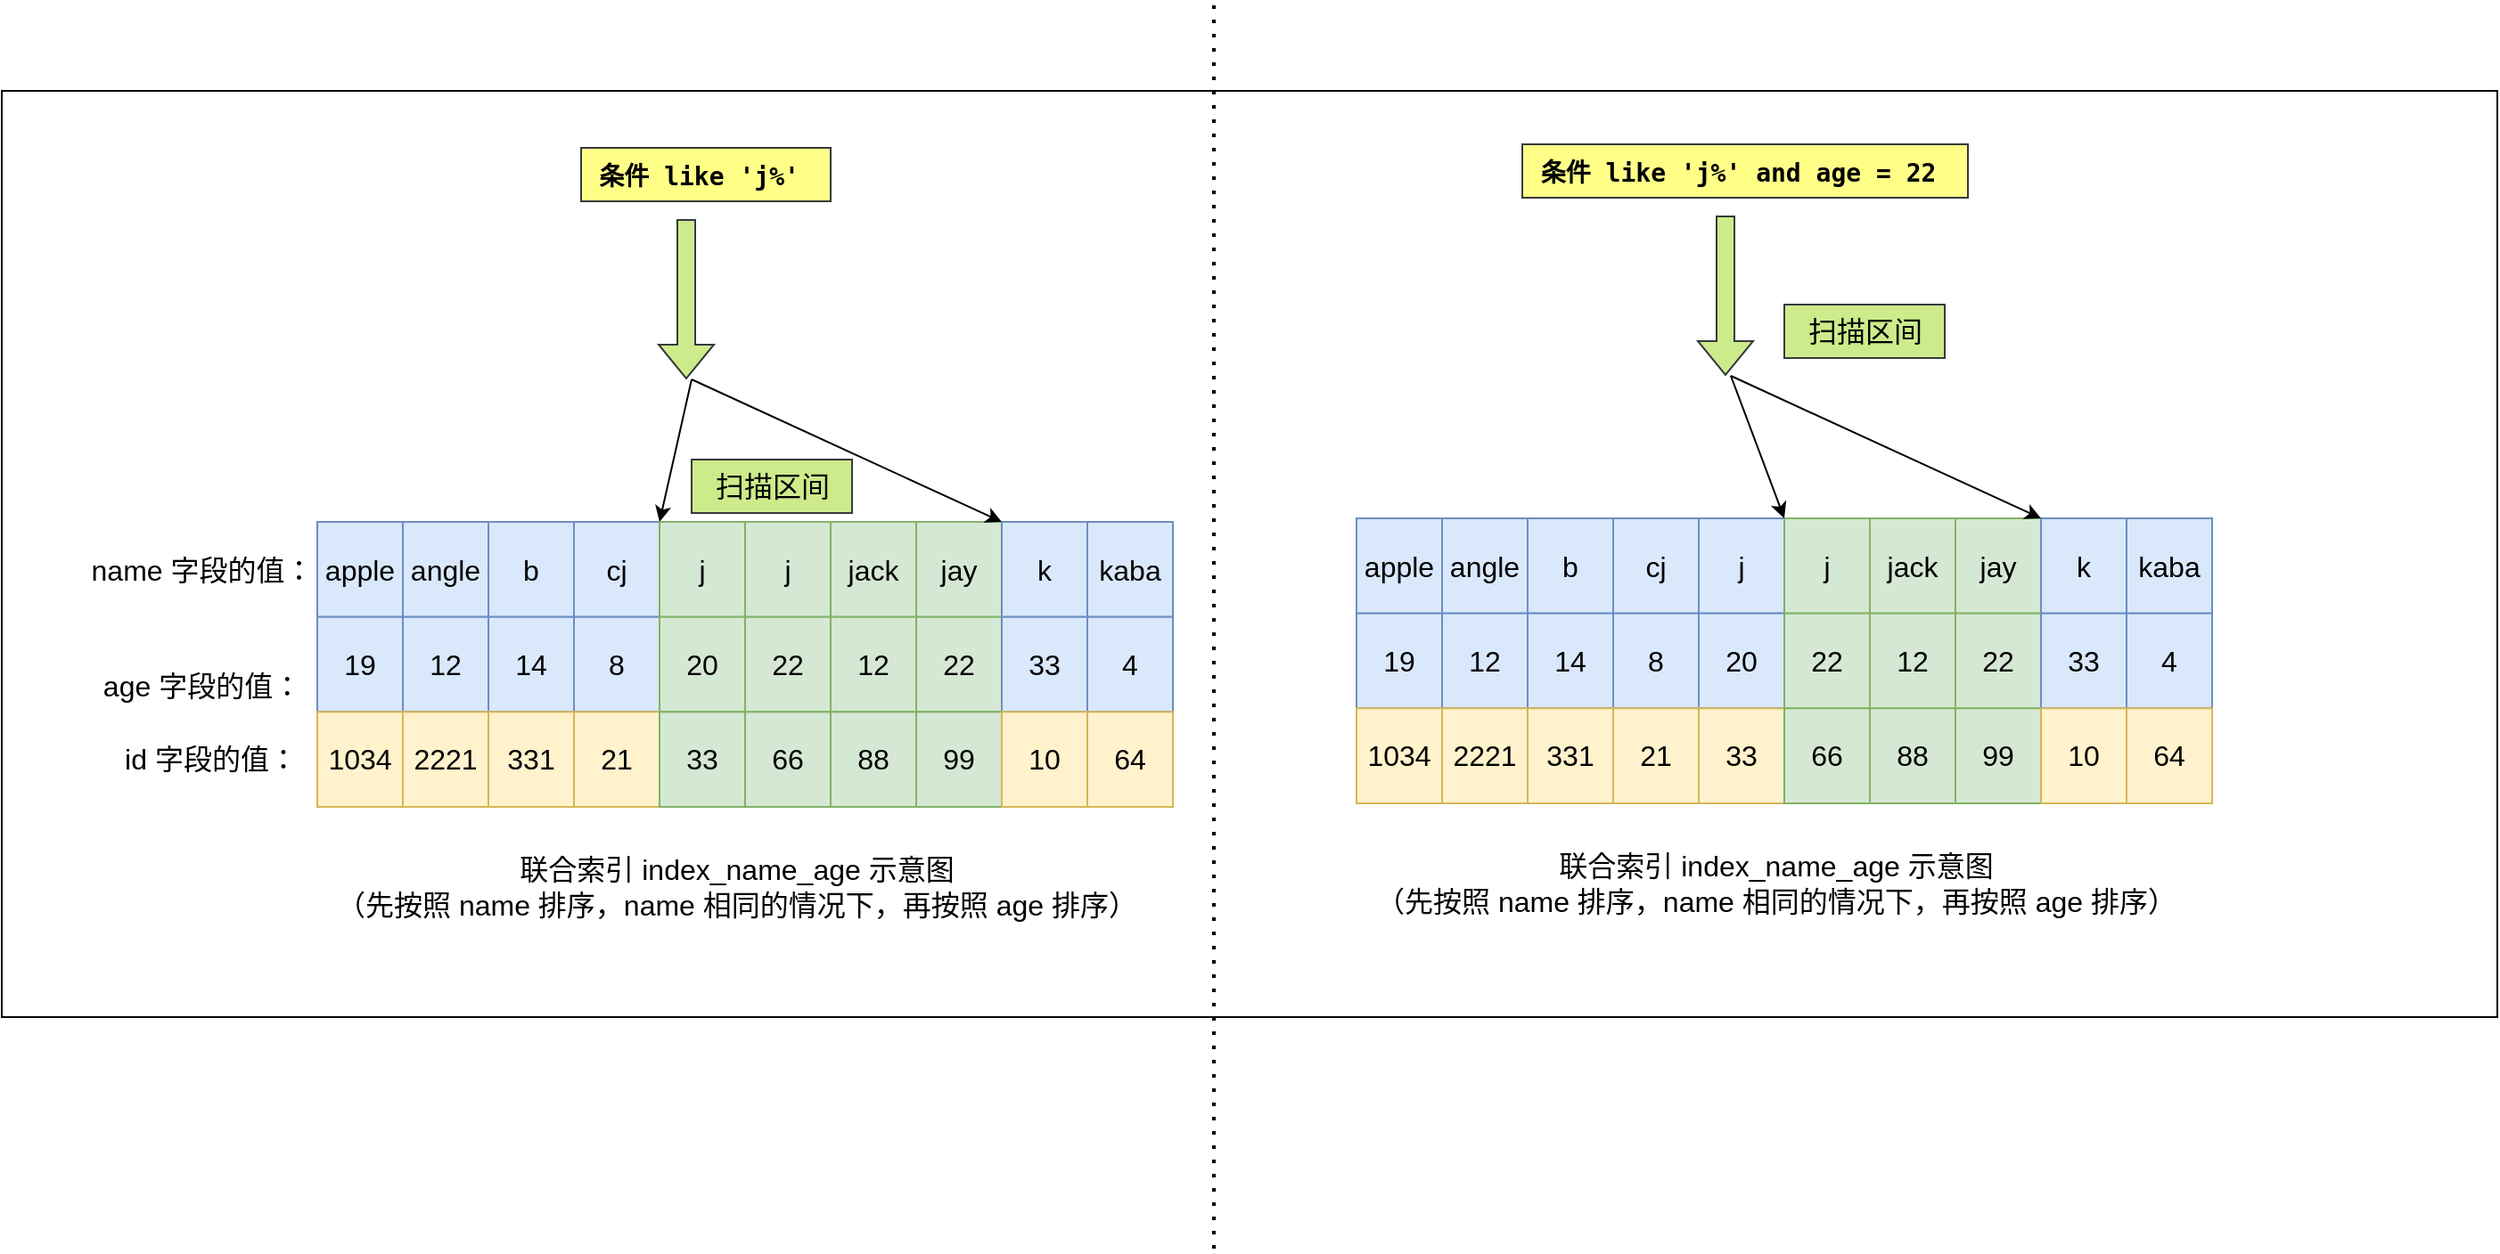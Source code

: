 <mxfile version="20.4.0" type="github">
  <diagram id="zeq-wvUPGlIo1XBanNzm" name="第 1 页">
    <mxGraphModel dx="1939" dy="1914" grid="1" gridSize="10" guides="1" tooltips="1" connect="1" arrows="1" fold="1" page="1" pageScale="1" pageWidth="827" pageHeight="1169" math="0" shadow="0">
      <root>
        <mxCell id="0" />
        <mxCell id="1" parent="0" />
        <mxCell id="HZRtcyKjz9tH65N67i6c-81" value="" style="rounded=0;whiteSpace=wrap;html=1;" vertex="1" parent="1">
          <mxGeometry x="-760" width="1400" height="520" as="geometry" />
        </mxCell>
        <mxCell id="HZRtcyKjz9tH65N67i6c-1" value="apple" style="rounded=0;whiteSpace=wrap;html=1;fontSize=16;fillColor=#dae8fc;strokeColor=#6c8ebf;" vertex="1" parent="1">
          <mxGeometry y="240" width="48" height="53.333" as="geometry" />
        </mxCell>
        <mxCell id="HZRtcyKjz9tH65N67i6c-2" value="angle" style="rounded=0;whiteSpace=wrap;html=1;fontSize=16;fillColor=#dae8fc;strokeColor=#6c8ebf;" vertex="1" parent="1">
          <mxGeometry x="48" y="240" width="48" height="53.333" as="geometry" />
        </mxCell>
        <mxCell id="HZRtcyKjz9tH65N67i6c-3" value="b" style="rounded=0;whiteSpace=wrap;html=1;fontSize=16;fillColor=#dae8fc;strokeColor=#6c8ebf;" vertex="1" parent="1">
          <mxGeometry x="96" y="240" width="48" height="53.333" as="geometry" />
        </mxCell>
        <mxCell id="HZRtcyKjz9tH65N67i6c-4" value="cj" style="rounded=0;whiteSpace=wrap;html=1;fontSize=16;fillColor=#dae8fc;strokeColor=#6c8ebf;" vertex="1" parent="1">
          <mxGeometry x="144" y="240" width="48" height="53.333" as="geometry" />
        </mxCell>
        <mxCell id="HZRtcyKjz9tH65N67i6c-5" value="j" style="rounded=0;whiteSpace=wrap;html=1;fontSize=16;fillColor=#dae8fc;strokeColor=#6c8ebf;" vertex="1" parent="1">
          <mxGeometry x="192" y="240" width="48" height="53.333" as="geometry" />
        </mxCell>
        <mxCell id="HZRtcyKjz9tH65N67i6c-6" value="j" style="rounded=0;whiteSpace=wrap;html=1;fontSize=16;fillColor=#d5e8d4;strokeColor=#82b366;" vertex="1" parent="1">
          <mxGeometry x="240" y="240" width="48" height="53.333" as="geometry" />
        </mxCell>
        <mxCell id="HZRtcyKjz9tH65N67i6c-7" value="jack" style="rounded=0;whiteSpace=wrap;html=1;fontSize=16;fillColor=#d5e8d4;strokeColor=#82b366;" vertex="1" parent="1">
          <mxGeometry x="288" y="240" width="48" height="53.333" as="geometry" />
        </mxCell>
        <mxCell id="HZRtcyKjz9tH65N67i6c-8" value="jay" style="rounded=0;whiteSpace=wrap;html=1;fontSize=16;fillColor=#d5e8d4;strokeColor=#82b366;" vertex="1" parent="1">
          <mxGeometry x="336" y="240" width="48" height="53.333" as="geometry" />
        </mxCell>
        <mxCell id="HZRtcyKjz9tH65N67i6c-9" value="k" style="rounded=0;whiteSpace=wrap;html=1;fontSize=16;fillColor=#dae8fc;strokeColor=#6c8ebf;" vertex="1" parent="1">
          <mxGeometry x="384" y="240" width="48" height="53.333" as="geometry" />
        </mxCell>
        <mxCell id="HZRtcyKjz9tH65N67i6c-10" value="kaba" style="rounded=0;whiteSpace=wrap;html=1;fontSize=16;fillColor=#dae8fc;strokeColor=#6c8ebf;" vertex="1" parent="1">
          <mxGeometry x="432" y="240" width="48" height="53.333" as="geometry" />
        </mxCell>
        <mxCell id="HZRtcyKjz9tH65N67i6c-11" value="19" style="rounded=0;whiteSpace=wrap;html=1;fontSize=16;fillColor=#dae8fc;strokeColor=#6c8ebf;" vertex="1" parent="1">
          <mxGeometry y="293.333" width="48" height="53.333" as="geometry" />
        </mxCell>
        <mxCell id="HZRtcyKjz9tH65N67i6c-12" value="12" style="rounded=0;whiteSpace=wrap;html=1;fontSize=16;fillColor=#dae8fc;strokeColor=#6c8ebf;" vertex="1" parent="1">
          <mxGeometry x="48" y="293.333" width="48" height="53.333" as="geometry" />
        </mxCell>
        <mxCell id="HZRtcyKjz9tH65N67i6c-13" value="14" style="rounded=0;whiteSpace=wrap;html=1;fontSize=16;fillColor=#dae8fc;strokeColor=#6c8ebf;" vertex="1" parent="1">
          <mxGeometry x="96" y="293.333" width="48" height="53.333" as="geometry" />
        </mxCell>
        <mxCell id="HZRtcyKjz9tH65N67i6c-14" value="8" style="rounded=0;whiteSpace=wrap;html=1;fontSize=16;fillColor=#dae8fc;strokeColor=#6c8ebf;" vertex="1" parent="1">
          <mxGeometry x="144" y="293.333" width="48" height="53.333" as="geometry" />
        </mxCell>
        <mxCell id="HZRtcyKjz9tH65N67i6c-15" value="20" style="rounded=0;whiteSpace=wrap;html=1;fontSize=16;fillColor=#dae8fc;strokeColor=#6c8ebf;" vertex="1" parent="1">
          <mxGeometry x="192" y="293.333" width="48" height="53.333" as="geometry" />
        </mxCell>
        <mxCell id="HZRtcyKjz9tH65N67i6c-16" value="22" style="rounded=0;whiteSpace=wrap;html=1;fontSize=16;fillColor=#d5e8d4;strokeColor=#82b366;" vertex="1" parent="1">
          <mxGeometry x="240" y="293.333" width="48" height="53.333" as="geometry" />
        </mxCell>
        <mxCell id="HZRtcyKjz9tH65N67i6c-17" value="12" style="rounded=0;whiteSpace=wrap;html=1;fontSize=16;fillColor=#d5e8d4;strokeColor=#82b366;" vertex="1" parent="1">
          <mxGeometry x="288" y="293.333" width="48" height="53.333" as="geometry" />
        </mxCell>
        <mxCell id="HZRtcyKjz9tH65N67i6c-18" value="22" style="rounded=0;whiteSpace=wrap;html=1;fontSize=16;fillColor=#d5e8d4;strokeColor=#82b366;" vertex="1" parent="1">
          <mxGeometry x="336" y="293.333" width="48" height="53.333" as="geometry" />
        </mxCell>
        <mxCell id="HZRtcyKjz9tH65N67i6c-19" value="33" style="rounded=0;whiteSpace=wrap;html=1;fontSize=16;fillColor=#dae8fc;strokeColor=#6c8ebf;" vertex="1" parent="1">
          <mxGeometry x="384" y="293.333" width="48" height="53.333" as="geometry" />
        </mxCell>
        <mxCell id="HZRtcyKjz9tH65N67i6c-20" value="4" style="rounded=0;whiteSpace=wrap;html=1;fontSize=16;fillColor=#dae8fc;strokeColor=#6c8ebf;" vertex="1" parent="1">
          <mxGeometry x="432" y="293.333" width="48" height="53.333" as="geometry" />
        </mxCell>
        <mxCell id="HZRtcyKjz9tH65N67i6c-21" value="1034" style="rounded=0;whiteSpace=wrap;html=1;fontSize=16;fillColor=#fff2cc;strokeColor=#d6b656;" vertex="1" parent="1">
          <mxGeometry y="346.667" width="48" height="53.333" as="geometry" />
        </mxCell>
        <mxCell id="HZRtcyKjz9tH65N67i6c-22" value="2221" style="rounded=0;whiteSpace=wrap;html=1;fontSize=16;fillColor=#fff2cc;strokeColor=#d6b656;" vertex="1" parent="1">
          <mxGeometry x="48" y="346.667" width="48" height="53.333" as="geometry" />
        </mxCell>
        <mxCell id="HZRtcyKjz9tH65N67i6c-23" value="331" style="rounded=0;whiteSpace=wrap;html=1;fontSize=16;fillColor=#fff2cc;strokeColor=#d6b656;" vertex="1" parent="1">
          <mxGeometry x="96" y="346.667" width="48" height="53.333" as="geometry" />
        </mxCell>
        <mxCell id="HZRtcyKjz9tH65N67i6c-24" value="21" style="rounded=0;whiteSpace=wrap;html=1;fontSize=16;fillColor=#fff2cc;strokeColor=#d6b656;" vertex="1" parent="1">
          <mxGeometry x="144" y="346.667" width="48" height="53.333" as="geometry" />
        </mxCell>
        <mxCell id="HZRtcyKjz9tH65N67i6c-25" value="33" style="rounded=0;whiteSpace=wrap;html=1;fontSize=16;fillColor=#fff2cc;strokeColor=#d6b656;" vertex="1" parent="1">
          <mxGeometry x="192" y="346.667" width="48" height="53.333" as="geometry" />
        </mxCell>
        <mxCell id="HZRtcyKjz9tH65N67i6c-26" value="66" style="rounded=0;whiteSpace=wrap;html=1;fontSize=16;fillColor=#d5e8d4;strokeColor=#82b366;" vertex="1" parent="1">
          <mxGeometry x="240" y="346.667" width="48" height="53.333" as="geometry" />
        </mxCell>
        <mxCell id="HZRtcyKjz9tH65N67i6c-27" value="88" style="rounded=0;whiteSpace=wrap;html=1;fontSize=16;fillColor=#d5e8d4;strokeColor=#82b366;" vertex="1" parent="1">
          <mxGeometry x="288" y="346.667" width="48" height="53.333" as="geometry" />
        </mxCell>
        <mxCell id="HZRtcyKjz9tH65N67i6c-28" value="99" style="rounded=0;whiteSpace=wrap;html=1;fontSize=16;fillColor=#d5e8d4;strokeColor=#82b366;" vertex="1" parent="1">
          <mxGeometry x="336" y="346.667" width="48" height="53.333" as="geometry" />
        </mxCell>
        <mxCell id="HZRtcyKjz9tH65N67i6c-29" value="10" style="rounded=0;whiteSpace=wrap;html=1;fontSize=16;fillColor=#fff2cc;strokeColor=#d6b656;" vertex="1" parent="1">
          <mxGeometry x="384" y="346.667" width="48" height="53.333" as="geometry" />
        </mxCell>
        <mxCell id="HZRtcyKjz9tH65N67i6c-30" value="64" style="rounded=0;whiteSpace=wrap;html=1;fontSize=16;fillColor=#fff2cc;strokeColor=#d6b656;" vertex="1" parent="1">
          <mxGeometry x="432" y="346.667" width="48" height="53.333" as="geometry" />
        </mxCell>
        <mxCell id="HZRtcyKjz9tH65N67i6c-34" value="联合索引 index_name_age 示意图&lt;br&gt;（先按照 name 排序，name 相同的情况下，再按照 age 排序）" style="text;html=1;align=center;verticalAlign=middle;resizable=0;points=[];autosize=1;strokeColor=none;fillColor=none;fontSize=16;" vertex="1" parent="1">
          <mxGeometry y="420" width="470" height="50" as="geometry" />
        </mxCell>
        <mxCell id="HZRtcyKjz9tH65N67i6c-35" value="" style="shape=flexArrow;endArrow=classic;html=1;rounded=0;fontSize=16;fillColor=#cdeb8b;strokeColor=#36393d;" edge="1" parent="1">
          <mxGeometry width="50" height="50" relative="1" as="geometry">
            <mxPoint x="207" y="70" as="sourcePoint" />
            <mxPoint x="207" y="160" as="targetPoint" />
          </mxGeometry>
        </mxCell>
        <mxCell id="HZRtcyKjz9tH65N67i6c-36" value="&lt;span style=&quot;caret-color: rgb(157, 162, 166); font-family: Monaco, Consolas, &amp;quot;Andale Mono&amp;quot;, &amp;quot;DejaVu Sans Mono&amp;quot;, monospace; font-size: 14px; orphans: 4; text-align: left; text-size-adjust: auto;&quot;&gt;条件 like &#39;j%&#39; and age = 22&amp;nbsp;&lt;/span&gt;" style="text;html=1;align=center;verticalAlign=middle;resizable=0;points=[];autosize=1;strokeColor=#36393d;fillColor=#ffff88;fontSize=16;labelBackgroundColor=none;fontStyle=1" vertex="1" parent="1">
          <mxGeometry x="93" y="30" width="250" height="30" as="geometry" />
        </mxCell>
        <mxCell id="HZRtcyKjz9tH65N67i6c-37" value="" style="endArrow=classic;html=1;rounded=0;fontSize=16;fontColor=#000000;entryX=1;entryY=0;entryDx=0;entryDy=0;" edge="1" parent="1" target="HZRtcyKjz9tH65N67i6c-5">
          <mxGeometry width="50" height="50" relative="1" as="geometry">
            <mxPoint x="210" y="160" as="sourcePoint" />
            <mxPoint x="500" y="130" as="targetPoint" />
          </mxGeometry>
        </mxCell>
        <mxCell id="HZRtcyKjz9tH65N67i6c-38" value="" style="endArrow=classic;html=1;rounded=0;fontSize=16;fontColor=#000000;entryX=1;entryY=0;entryDx=0;entryDy=0;" edge="1" parent="1" target="HZRtcyKjz9tH65N67i6c-8">
          <mxGeometry width="50" height="50" relative="1" as="geometry">
            <mxPoint x="210" y="160" as="sourcePoint" />
            <mxPoint x="420" y="140" as="targetPoint" />
          </mxGeometry>
        </mxCell>
        <mxCell id="HZRtcyKjz9tH65N67i6c-39" value="扫描区间" style="text;html=1;align=center;verticalAlign=middle;resizable=0;points=[];autosize=1;strokeColor=#36393d;fillColor=#cdeb8b;fontSize=16;" vertex="1" parent="1">
          <mxGeometry x="240" y="120" width="90" height="30" as="geometry" />
        </mxCell>
        <mxCell id="HZRtcyKjz9tH65N67i6c-40" value="apple" style="rounded=0;whiteSpace=wrap;html=1;fontSize=16;fillColor=#dae8fc;strokeColor=#6c8ebf;" vertex="1" parent="1">
          <mxGeometry x="-583" y="242.0" width="48" height="53.333" as="geometry" />
        </mxCell>
        <mxCell id="HZRtcyKjz9tH65N67i6c-41" value="angle" style="rounded=0;whiteSpace=wrap;html=1;fontSize=16;fillColor=#dae8fc;strokeColor=#6c8ebf;" vertex="1" parent="1">
          <mxGeometry x="-535" y="242.0" width="48" height="53.333" as="geometry" />
        </mxCell>
        <mxCell id="HZRtcyKjz9tH65N67i6c-42" value="b" style="rounded=0;whiteSpace=wrap;html=1;fontSize=16;fillColor=#dae8fc;strokeColor=#6c8ebf;" vertex="1" parent="1">
          <mxGeometry x="-487" y="242.0" width="48" height="53.333" as="geometry" />
        </mxCell>
        <mxCell id="HZRtcyKjz9tH65N67i6c-43" value="cj" style="rounded=0;whiteSpace=wrap;html=1;fontSize=16;fillColor=#dae8fc;strokeColor=#6c8ebf;" vertex="1" parent="1">
          <mxGeometry x="-439" y="242.0" width="48" height="53.333" as="geometry" />
        </mxCell>
        <mxCell id="HZRtcyKjz9tH65N67i6c-44" value="j" style="rounded=0;whiteSpace=wrap;html=1;fontSize=16;fillColor=#d5e8d4;strokeColor=#82b366;" vertex="1" parent="1">
          <mxGeometry x="-391" y="242.0" width="48" height="53.333" as="geometry" />
        </mxCell>
        <mxCell id="HZRtcyKjz9tH65N67i6c-45" value="j" style="rounded=0;whiteSpace=wrap;html=1;fontSize=16;fillColor=#d5e8d4;strokeColor=#82b366;" vertex="1" parent="1">
          <mxGeometry x="-343" y="242.0" width="48" height="53.333" as="geometry" />
        </mxCell>
        <mxCell id="HZRtcyKjz9tH65N67i6c-46" value="jack" style="rounded=0;whiteSpace=wrap;html=1;fontSize=16;fillColor=#d5e8d4;strokeColor=#82b366;" vertex="1" parent="1">
          <mxGeometry x="-295" y="242.0" width="48" height="53.333" as="geometry" />
        </mxCell>
        <mxCell id="HZRtcyKjz9tH65N67i6c-47" value="jay" style="rounded=0;whiteSpace=wrap;html=1;fontSize=16;fillColor=#d5e8d4;strokeColor=#82b366;" vertex="1" parent="1">
          <mxGeometry x="-247" y="242.0" width="48" height="53.333" as="geometry" />
        </mxCell>
        <mxCell id="HZRtcyKjz9tH65N67i6c-48" value="k" style="rounded=0;whiteSpace=wrap;html=1;fontSize=16;fillColor=#dae8fc;strokeColor=#6c8ebf;" vertex="1" parent="1">
          <mxGeometry x="-199" y="242.0" width="48" height="53.333" as="geometry" />
        </mxCell>
        <mxCell id="HZRtcyKjz9tH65N67i6c-49" value="kaba" style="rounded=0;whiteSpace=wrap;html=1;fontSize=16;fillColor=#dae8fc;strokeColor=#6c8ebf;" vertex="1" parent="1">
          <mxGeometry x="-151" y="242.0" width="48" height="53.333" as="geometry" />
        </mxCell>
        <mxCell id="HZRtcyKjz9tH65N67i6c-50" value="19" style="rounded=0;whiteSpace=wrap;html=1;fontSize=16;fillColor=#dae8fc;strokeColor=#6c8ebf;" vertex="1" parent="1">
          <mxGeometry x="-583" y="295.333" width="48" height="53.333" as="geometry" />
        </mxCell>
        <mxCell id="HZRtcyKjz9tH65N67i6c-51" value="12" style="rounded=0;whiteSpace=wrap;html=1;fontSize=16;fillColor=#dae8fc;strokeColor=#6c8ebf;" vertex="1" parent="1">
          <mxGeometry x="-535" y="295.333" width="48" height="53.333" as="geometry" />
        </mxCell>
        <mxCell id="HZRtcyKjz9tH65N67i6c-52" value="14" style="rounded=0;whiteSpace=wrap;html=1;fontSize=16;fillColor=#dae8fc;strokeColor=#6c8ebf;" vertex="1" parent="1">
          <mxGeometry x="-487" y="295.333" width="48" height="53.333" as="geometry" />
        </mxCell>
        <mxCell id="HZRtcyKjz9tH65N67i6c-53" value="8" style="rounded=0;whiteSpace=wrap;html=1;fontSize=16;fillColor=#dae8fc;strokeColor=#6c8ebf;" vertex="1" parent="1">
          <mxGeometry x="-439" y="295.333" width="48" height="53.333" as="geometry" />
        </mxCell>
        <mxCell id="HZRtcyKjz9tH65N67i6c-54" value="20" style="rounded=0;whiteSpace=wrap;html=1;fontSize=16;fillColor=#d5e8d4;strokeColor=#82b366;" vertex="1" parent="1">
          <mxGeometry x="-391" y="295.333" width="48" height="53.333" as="geometry" />
        </mxCell>
        <mxCell id="HZRtcyKjz9tH65N67i6c-55" value="22" style="rounded=0;whiteSpace=wrap;html=1;fontSize=16;fillColor=#d5e8d4;strokeColor=#82b366;" vertex="1" parent="1">
          <mxGeometry x="-343" y="295.333" width="48" height="53.333" as="geometry" />
        </mxCell>
        <mxCell id="HZRtcyKjz9tH65N67i6c-56" value="12" style="rounded=0;whiteSpace=wrap;html=1;fontSize=16;fillColor=#d5e8d4;strokeColor=#82b366;" vertex="1" parent="1">
          <mxGeometry x="-295" y="295.333" width="48" height="53.333" as="geometry" />
        </mxCell>
        <mxCell id="HZRtcyKjz9tH65N67i6c-57" value="22" style="rounded=0;whiteSpace=wrap;html=1;fontSize=16;fillColor=#d5e8d4;strokeColor=#82b366;" vertex="1" parent="1">
          <mxGeometry x="-247" y="295.333" width="48" height="53.333" as="geometry" />
        </mxCell>
        <mxCell id="HZRtcyKjz9tH65N67i6c-58" value="33" style="rounded=0;whiteSpace=wrap;html=1;fontSize=16;fillColor=#dae8fc;strokeColor=#6c8ebf;" vertex="1" parent="1">
          <mxGeometry x="-199" y="295.333" width="48" height="53.333" as="geometry" />
        </mxCell>
        <mxCell id="HZRtcyKjz9tH65N67i6c-59" value="4" style="rounded=0;whiteSpace=wrap;html=1;fontSize=16;fillColor=#dae8fc;strokeColor=#6c8ebf;" vertex="1" parent="1">
          <mxGeometry x="-151" y="295.333" width="48" height="53.333" as="geometry" />
        </mxCell>
        <mxCell id="HZRtcyKjz9tH65N67i6c-60" value="1034" style="rounded=0;whiteSpace=wrap;html=1;fontSize=16;fillColor=#fff2cc;strokeColor=#d6b656;" vertex="1" parent="1">
          <mxGeometry x="-583" y="348.667" width="48" height="53.333" as="geometry" />
        </mxCell>
        <mxCell id="HZRtcyKjz9tH65N67i6c-61" value="2221" style="rounded=0;whiteSpace=wrap;html=1;fontSize=16;fillColor=#fff2cc;strokeColor=#d6b656;" vertex="1" parent="1">
          <mxGeometry x="-535" y="348.667" width="48" height="53.333" as="geometry" />
        </mxCell>
        <mxCell id="HZRtcyKjz9tH65N67i6c-62" value="331" style="rounded=0;whiteSpace=wrap;html=1;fontSize=16;fillColor=#fff2cc;strokeColor=#d6b656;" vertex="1" parent="1">
          <mxGeometry x="-487" y="348.667" width="48" height="53.333" as="geometry" />
        </mxCell>
        <mxCell id="HZRtcyKjz9tH65N67i6c-63" value="21" style="rounded=0;whiteSpace=wrap;html=1;fontSize=16;fillColor=#fff2cc;strokeColor=#d6b656;" vertex="1" parent="1">
          <mxGeometry x="-439" y="348.667" width="48" height="53.333" as="geometry" />
        </mxCell>
        <mxCell id="HZRtcyKjz9tH65N67i6c-64" value="33" style="rounded=0;whiteSpace=wrap;html=1;fontSize=16;fillColor=#d5e8d4;strokeColor=#82b366;" vertex="1" parent="1">
          <mxGeometry x="-391" y="348.667" width="48" height="53.333" as="geometry" />
        </mxCell>
        <mxCell id="HZRtcyKjz9tH65N67i6c-65" value="66" style="rounded=0;whiteSpace=wrap;html=1;fontSize=16;fillColor=#d5e8d4;strokeColor=#82b366;" vertex="1" parent="1">
          <mxGeometry x="-343" y="348.667" width="48" height="53.333" as="geometry" />
        </mxCell>
        <mxCell id="HZRtcyKjz9tH65N67i6c-66" value="88" style="rounded=0;whiteSpace=wrap;html=1;fontSize=16;fillColor=#d5e8d4;strokeColor=#82b366;" vertex="1" parent="1">
          <mxGeometry x="-295" y="348.667" width="48" height="53.333" as="geometry" />
        </mxCell>
        <mxCell id="HZRtcyKjz9tH65N67i6c-67" value="99" style="rounded=0;whiteSpace=wrap;html=1;fontSize=16;fillColor=#d5e8d4;strokeColor=#82b366;" vertex="1" parent="1">
          <mxGeometry x="-247" y="348.667" width="48" height="53.333" as="geometry" />
        </mxCell>
        <mxCell id="HZRtcyKjz9tH65N67i6c-68" value="10" style="rounded=0;whiteSpace=wrap;html=1;fontSize=16;fillColor=#fff2cc;strokeColor=#d6b656;" vertex="1" parent="1">
          <mxGeometry x="-199" y="348.667" width="48" height="53.333" as="geometry" />
        </mxCell>
        <mxCell id="HZRtcyKjz9tH65N67i6c-69" value="64" style="rounded=0;whiteSpace=wrap;html=1;fontSize=16;fillColor=#fff2cc;strokeColor=#d6b656;" vertex="1" parent="1">
          <mxGeometry x="-151" y="348.667" width="48" height="53.333" as="geometry" />
        </mxCell>
        <mxCell id="HZRtcyKjz9tH65N67i6c-70" value="id 字段的值：" style="text;html=1;align=center;verticalAlign=middle;resizable=0;points=[];autosize=1;strokeColor=none;fillColor=none;fontSize=16;" vertex="1" parent="1">
          <mxGeometry x="-703" y="360.33" width="120" height="30" as="geometry" />
        </mxCell>
        <mxCell id="HZRtcyKjz9tH65N67i6c-71" value="age 字段的值：" style="text;html=1;align=center;verticalAlign=middle;resizable=0;points=[];autosize=1;strokeColor=none;fillColor=none;fontSize=16;" vertex="1" parent="1">
          <mxGeometry x="-713" y="318.67" width="130" height="30" as="geometry" />
        </mxCell>
        <mxCell id="HZRtcyKjz9tH65N67i6c-72" value="name 字段的值：" style="text;html=1;align=center;verticalAlign=middle;resizable=0;points=[];autosize=1;strokeColor=none;fillColor=none;fontSize=16;" vertex="1" parent="1">
          <mxGeometry x="-723" y="253.67" width="150" height="30" as="geometry" />
        </mxCell>
        <mxCell id="HZRtcyKjz9tH65N67i6c-73" value="联合索引 index_name_age 示意图&lt;br&gt;（先按照 name 排序，name 相同的情况下，再按照 age 排序）" style="text;html=1;align=center;verticalAlign=middle;resizable=0;points=[];autosize=1;strokeColor=none;fillColor=none;fontSize=16;" vertex="1" parent="1">
          <mxGeometry x="-583" y="422" width="470" height="50" as="geometry" />
        </mxCell>
        <mxCell id="HZRtcyKjz9tH65N67i6c-74" value="" style="shape=flexArrow;endArrow=classic;html=1;rounded=0;fontSize=16;fillColor=#cdeb8b;strokeColor=#36393d;" edge="1" parent="1">
          <mxGeometry width="50" height="50" relative="1" as="geometry">
            <mxPoint x="-376" y="72" as="sourcePoint" />
            <mxPoint x="-376" y="162" as="targetPoint" />
          </mxGeometry>
        </mxCell>
        <mxCell id="HZRtcyKjz9tH65N67i6c-75" value="&lt;span style=&quot;caret-color: rgb(157, 162, 166); font-family: Monaco, Consolas, &amp;quot;Andale Mono&amp;quot;, &amp;quot;DejaVu Sans Mono&amp;quot;, monospace; font-size: 14px; orphans: 4; text-align: left; text-size-adjust: auto;&quot;&gt;条件 like &#39;j%&#39;&amp;nbsp;&lt;/span&gt;" style="text;html=1;align=center;verticalAlign=middle;resizable=0;points=[];autosize=1;strokeColor=#36393d;fillColor=#ffff88;fontSize=16;labelBackgroundColor=none;fontStyle=1" vertex="1" parent="1">
          <mxGeometry x="-435" y="32" width="140" height="30" as="geometry" />
        </mxCell>
        <mxCell id="HZRtcyKjz9tH65N67i6c-76" value="" style="endArrow=classic;html=1;rounded=0;fontSize=16;fontColor=#000000;entryX=0;entryY=0;entryDx=0;entryDy=0;" edge="1" parent="1" target="HZRtcyKjz9tH65N67i6c-44">
          <mxGeometry width="50" height="50" relative="1" as="geometry">
            <mxPoint x="-373" y="162" as="sourcePoint" />
            <mxPoint x="-83" y="132" as="targetPoint" />
          </mxGeometry>
        </mxCell>
        <mxCell id="HZRtcyKjz9tH65N67i6c-77" value="" style="endArrow=classic;html=1;rounded=0;fontSize=16;fontColor=#000000;entryX=1;entryY=0;entryDx=0;entryDy=0;" edge="1" parent="1" target="HZRtcyKjz9tH65N67i6c-47">
          <mxGeometry width="50" height="50" relative="1" as="geometry">
            <mxPoint x="-373" y="162" as="sourcePoint" />
            <mxPoint x="-163" y="142" as="targetPoint" />
          </mxGeometry>
        </mxCell>
        <mxCell id="HZRtcyKjz9tH65N67i6c-78" value="扫描区间" style="text;html=1;align=center;verticalAlign=middle;resizable=0;points=[];autosize=1;strokeColor=#36393d;fillColor=#cdeb8b;fontSize=16;" vertex="1" parent="1">
          <mxGeometry x="-373" y="207" width="90" height="30" as="geometry" />
        </mxCell>
        <mxCell id="HZRtcyKjz9tH65N67i6c-79" value="" style="endArrow=none;dashed=1;html=1;dashPattern=1 3;strokeWidth=2;rounded=0;" edge="1" parent="1">
          <mxGeometry width="50" height="50" relative="1" as="geometry">
            <mxPoint x="-80" y="650" as="sourcePoint" />
            <mxPoint x="-80" y="-50" as="targetPoint" />
          </mxGeometry>
        </mxCell>
      </root>
    </mxGraphModel>
  </diagram>
</mxfile>
